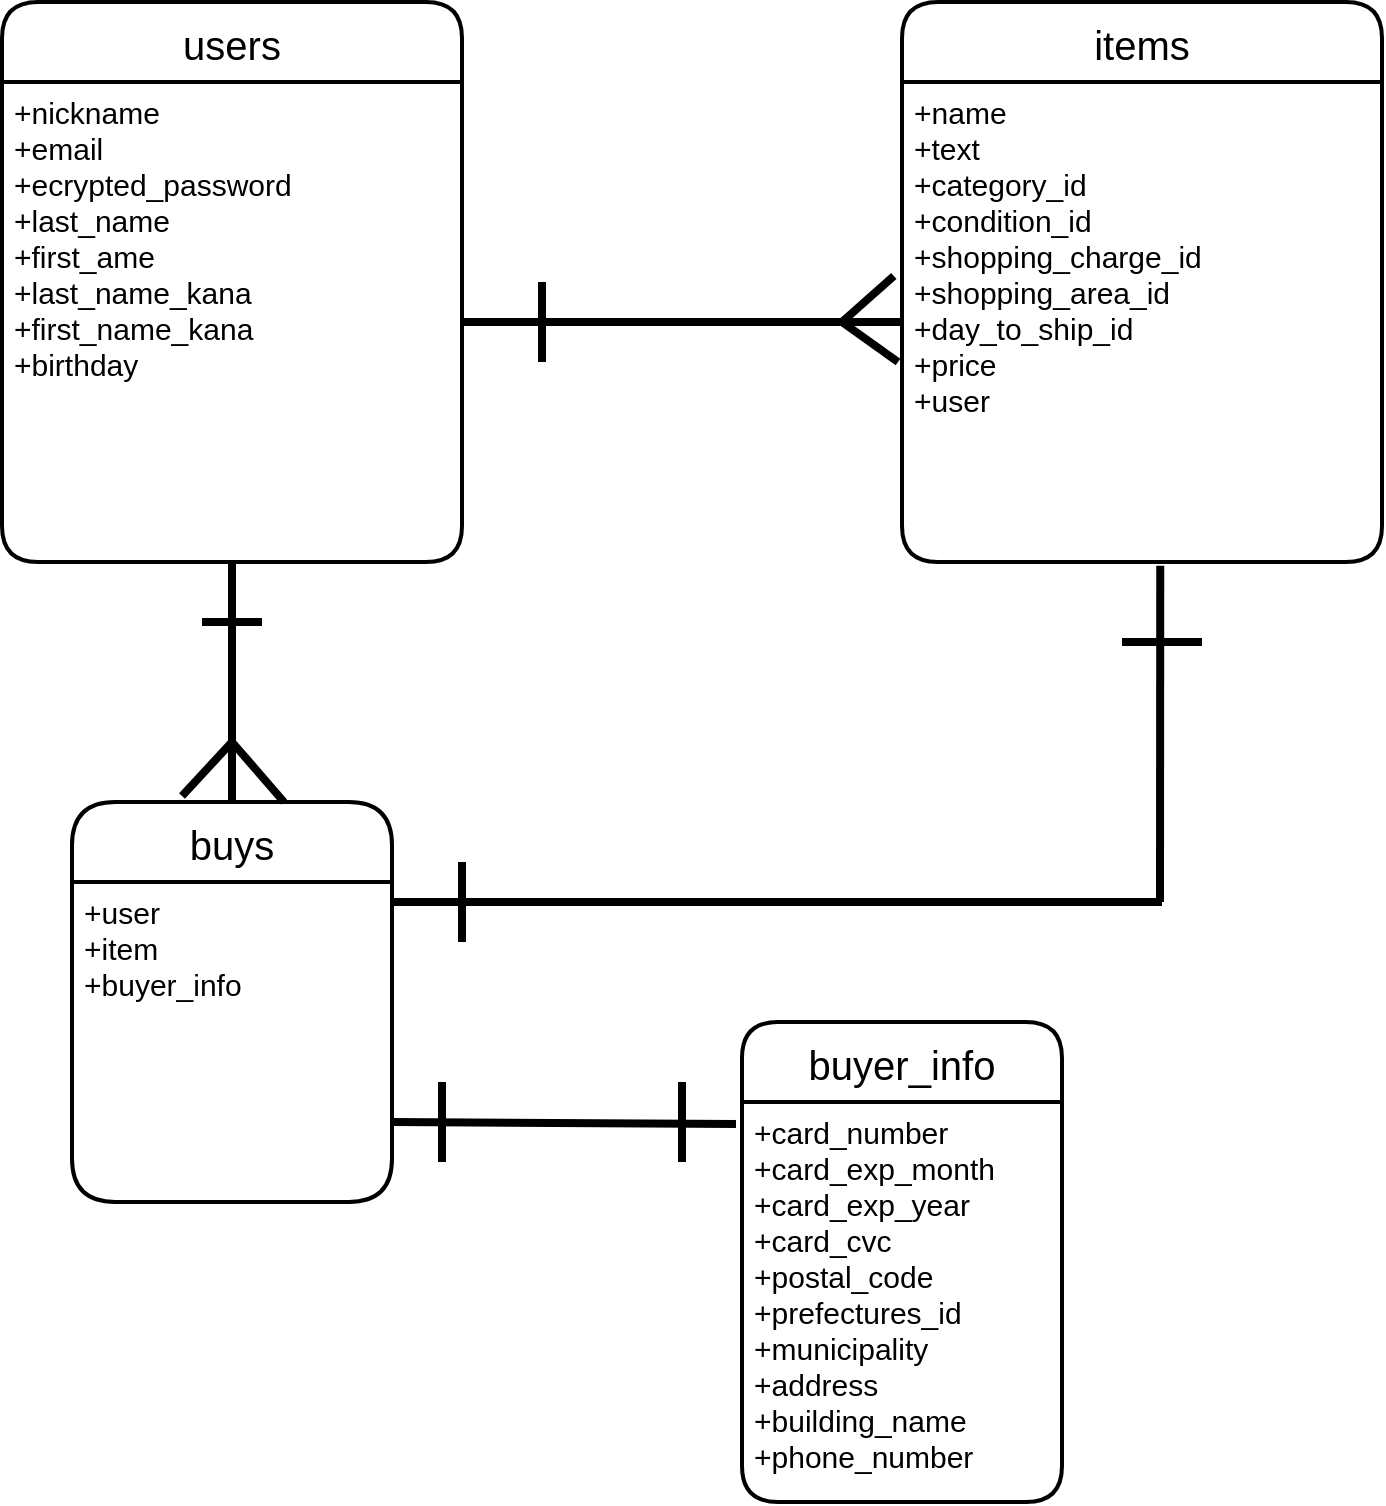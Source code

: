 <mxfile version="14.2.4" type="embed">
    <diagram id="6jpmwE114NM_oiz-7hp-" name="ページ1">
        <mxGraphModel dx="425" dy="761" grid="1" gridSize="10" guides="1" tooltips="1" connect="1" arrows="1" fold="1" page="1" pageScale="1" pageWidth="850" pageHeight="1100" math="0" shadow="0">
            <root>
                <mxCell id="0"/>
                <mxCell id="1" parent="0"/>
                <mxCell id="12" value="users" style="swimlane;childLayout=stackLayout;horizontal=1;startSize=40;horizontalStack=0;rounded=1;fontSize=20;fontStyle=0;strokeWidth=2;resizeParent=0;resizeLast=1;shadow=0;dashed=0;align=center;" vertex="1" parent="1">
                    <mxGeometry x="70" y="80" width="230" height="280" as="geometry"/>
                </mxCell>
                <mxCell id="13" value="+nickname&#10;+email&#10;+ecrypted_password&#10;+last_name&#10;+first_ame&#10;+last_name_kana&#10;+first_name_kana&#10;+birthday" style="align=left;strokeColor=none;fillColor=none;spacingLeft=4;fontSize=15;verticalAlign=top;resizable=0;rotatable=0;part=1;" vertex="1" parent="12">
                    <mxGeometry y="40" width="230" height="240" as="geometry"/>
                </mxCell>
                <mxCell id="14" value="items" style="swimlane;childLayout=stackLayout;horizontal=1;startSize=40;horizontalStack=0;rounded=1;fontSize=20;fontStyle=0;strokeWidth=2;resizeParent=0;resizeLast=1;shadow=0;dashed=0;align=center;" vertex="1" parent="1">
                    <mxGeometry x="520" y="80" width="240" height="280" as="geometry"/>
                </mxCell>
                <mxCell id="15" value="+name&#10;+text&#10;+category_id&#10;+condition_id&#10;+shopping_charge_id&#10;+shopping_area_id&#10;+day_to_ship_id&#10;+price&#10;+user&#10;" style="align=left;strokeColor=none;fillColor=none;spacingLeft=4;fontSize=15;verticalAlign=top;resizable=0;rotatable=0;part=1;" vertex="1" parent="14">
                    <mxGeometry y="40" width="240" height="240" as="geometry"/>
                </mxCell>
                <mxCell id="16" value="buys" style="swimlane;childLayout=stackLayout;horizontal=1;startSize=40;horizontalStack=0;rounded=1;fontSize=20;fontStyle=0;strokeWidth=2;resizeParent=0;resizeLast=1;shadow=0;dashed=0;align=center;arcSize=18;" vertex="1" parent="1">
                    <mxGeometry x="105" y="480" width="160" height="200" as="geometry"/>
                </mxCell>
                <mxCell id="17" value="+user&#10;+item&#10;+buyer_info" style="align=left;strokeColor=none;fillColor=none;spacingLeft=4;fontSize=15;verticalAlign=top;resizable=0;rotatable=0;part=1;" vertex="1" parent="16">
                    <mxGeometry y="40" width="160" height="160" as="geometry"/>
                </mxCell>
                <mxCell id="18" value="buyer_info" style="swimlane;childLayout=stackLayout;horizontal=1;startSize=40;horizontalStack=0;rounded=1;fontSize=20;fontStyle=0;strokeWidth=2;resizeParent=0;resizeLast=1;shadow=0;dashed=0;align=center;" vertex="1" parent="1">
                    <mxGeometry x="440" y="590" width="160" height="240" as="geometry"/>
                </mxCell>
                <mxCell id="19" value="+card_number&#10;+card_exp_month&#10;+card_exp_year&#10;+card_cvc&#10;+postal_code&#10;+prefectures_id&#10;+municipality &#10;+address&#10;+building_name&#10;+phone_number" style="align=left;strokeColor=none;fillColor=none;spacingLeft=4;fontSize=15;verticalAlign=top;resizable=0;rotatable=0;part=1;" vertex="1" parent="18">
                    <mxGeometry y="40" width="160" height="200" as="geometry"/>
                </mxCell>
                <mxCell id="25" value="" style="endArrow=none;html=1;rounded=0;strokeWidth=4;fontSize=16;entryX=0;entryY=0.5;entryDx=0;entryDy=0;" edge="1" parent="1" target="15">
                    <mxGeometry relative="1" as="geometry">
                        <mxPoint x="300" y="240" as="sourcePoint"/>
                        <mxPoint x="480" y="240" as="targetPoint"/>
                    </mxGeometry>
                </mxCell>
                <mxCell id="26" value="" style="endArrow=none;html=1;rounded=0;strokeWidth=4;fontSize=16;" edge="1" parent="1">
                    <mxGeometry relative="1" as="geometry">
                        <mxPoint x="490" y="240" as="sourcePoint"/>
                        <mxPoint x="518" y="260" as="targetPoint"/>
                    </mxGeometry>
                </mxCell>
                <mxCell id="27" value="" style="endArrow=none;html=1;rounded=0;strokeWidth=4;fontSize=16;entryX=-0.017;entryY=0.404;entryDx=0;entryDy=0;entryPerimeter=0;" edge="1" parent="1" target="15">
                    <mxGeometry relative="1" as="geometry">
                        <mxPoint x="490" y="240" as="sourcePoint"/>
                        <mxPoint x="560" y="460" as="targetPoint"/>
                    </mxGeometry>
                </mxCell>
                <mxCell id="28" value="" style="endArrow=none;html=1;rounded=0;strokeWidth=4;fontSize=16;" edge="1" parent="1">
                    <mxGeometry relative="1" as="geometry">
                        <mxPoint x="340" y="220" as="sourcePoint"/>
                        <mxPoint x="340" y="260" as="targetPoint"/>
                    </mxGeometry>
                </mxCell>
                <mxCell id="29" value="" style="endArrow=none;html=1;rounded=0;strokeWidth=4;fontSize=16;exitX=0.5;exitY=1;exitDx=0;exitDy=0;entryX=0.5;entryY=0;entryDx=0;entryDy=0;" edge="1" parent="1" source="13" target="16">
                    <mxGeometry relative="1" as="geometry">
                        <mxPoint x="400" y="460" as="sourcePoint"/>
                        <mxPoint x="560" y="460" as="targetPoint"/>
                    </mxGeometry>
                </mxCell>
                <mxCell id="30" value="" style="endArrow=none;html=1;rounded=0;strokeWidth=4;fontSize=16;" edge="1" parent="1">
                    <mxGeometry relative="1" as="geometry">
                        <mxPoint x="185" y="450" as="sourcePoint"/>
                        <mxPoint x="211" y="480" as="targetPoint"/>
                    </mxGeometry>
                </mxCell>
                <mxCell id="31" value="" style="endArrow=none;html=1;rounded=0;strokeWidth=4;fontSize=16;" edge="1" parent="1">
                    <mxGeometry relative="1" as="geometry">
                        <mxPoint x="160" y="477" as="sourcePoint"/>
                        <mxPoint x="185" y="450" as="targetPoint"/>
                    </mxGeometry>
                </mxCell>
                <mxCell id="32" value="" style="endArrow=none;html=1;rounded=0;strokeWidth=4;fontSize=16;" edge="1" parent="1">
                    <mxGeometry relative="1" as="geometry">
                        <mxPoint x="170" y="390" as="sourcePoint"/>
                        <mxPoint x="200" y="390" as="targetPoint"/>
                    </mxGeometry>
                </mxCell>
                <mxCell id="33" value="" style="endArrow=none;html=1;rounded=0;strokeWidth=4;fontSize=16;entryX=0.538;entryY=1.008;entryDx=0;entryDy=0;entryPerimeter=0;" edge="1" parent="1" target="15">
                    <mxGeometry relative="1" as="geometry">
                        <mxPoint x="649" y="530" as="sourcePoint"/>
                        <mxPoint x="560" y="460" as="targetPoint"/>
                    </mxGeometry>
                </mxCell>
                <mxCell id="34" value="" style="endArrow=none;html=1;rounded=0;strokeWidth=4;fontSize=16;" edge="1" parent="1">
                    <mxGeometry relative="1" as="geometry">
                        <mxPoint x="670" y="400" as="sourcePoint"/>
                        <mxPoint x="630" y="400" as="targetPoint"/>
                    </mxGeometry>
                </mxCell>
                <mxCell id="35" value="" style="endArrow=none;html=1;rounded=0;strokeWidth=4;fontSize=16;" edge="1" parent="1">
                    <mxGeometry relative="1" as="geometry">
                        <mxPoint x="265" y="530" as="sourcePoint"/>
                        <mxPoint x="650" y="530" as="targetPoint"/>
                    </mxGeometry>
                </mxCell>
                <mxCell id="36" value="" style="endArrow=none;html=1;rounded=0;strokeWidth=4;fontSize=16;" edge="1" parent="1">
                    <mxGeometry relative="1" as="geometry">
                        <mxPoint x="300" y="510" as="sourcePoint"/>
                        <mxPoint x="300" y="550" as="targetPoint"/>
                    </mxGeometry>
                </mxCell>
                <mxCell id="37" value="" style="endArrow=none;html=1;rounded=0;strokeWidth=4;fontSize=16;exitX=1;exitY=0.75;exitDx=0;exitDy=0;" edge="1" parent="1" source="17">
                    <mxGeometry relative="1" as="geometry">
                        <mxPoint x="400" y="460" as="sourcePoint"/>
                        <mxPoint x="437" y="641" as="targetPoint"/>
                    </mxGeometry>
                </mxCell>
                <mxCell id="38" value="" style="endArrow=none;html=1;rounded=0;strokeWidth=4;fontSize=16;" edge="1" parent="1">
                    <mxGeometry relative="1" as="geometry">
                        <mxPoint x="410" y="620" as="sourcePoint"/>
                        <mxPoint x="410" y="660" as="targetPoint"/>
                    </mxGeometry>
                </mxCell>
                <mxCell id="39" value="" style="endArrow=none;html=1;rounded=0;strokeWidth=4;fontSize=16;" edge="1" parent="1">
                    <mxGeometry relative="1" as="geometry">
                        <mxPoint x="290" y="660" as="sourcePoint"/>
                        <mxPoint x="290" y="620" as="targetPoint"/>
                    </mxGeometry>
                </mxCell>
            </root>
        </mxGraphModel>
    </diagram>
</mxfile>